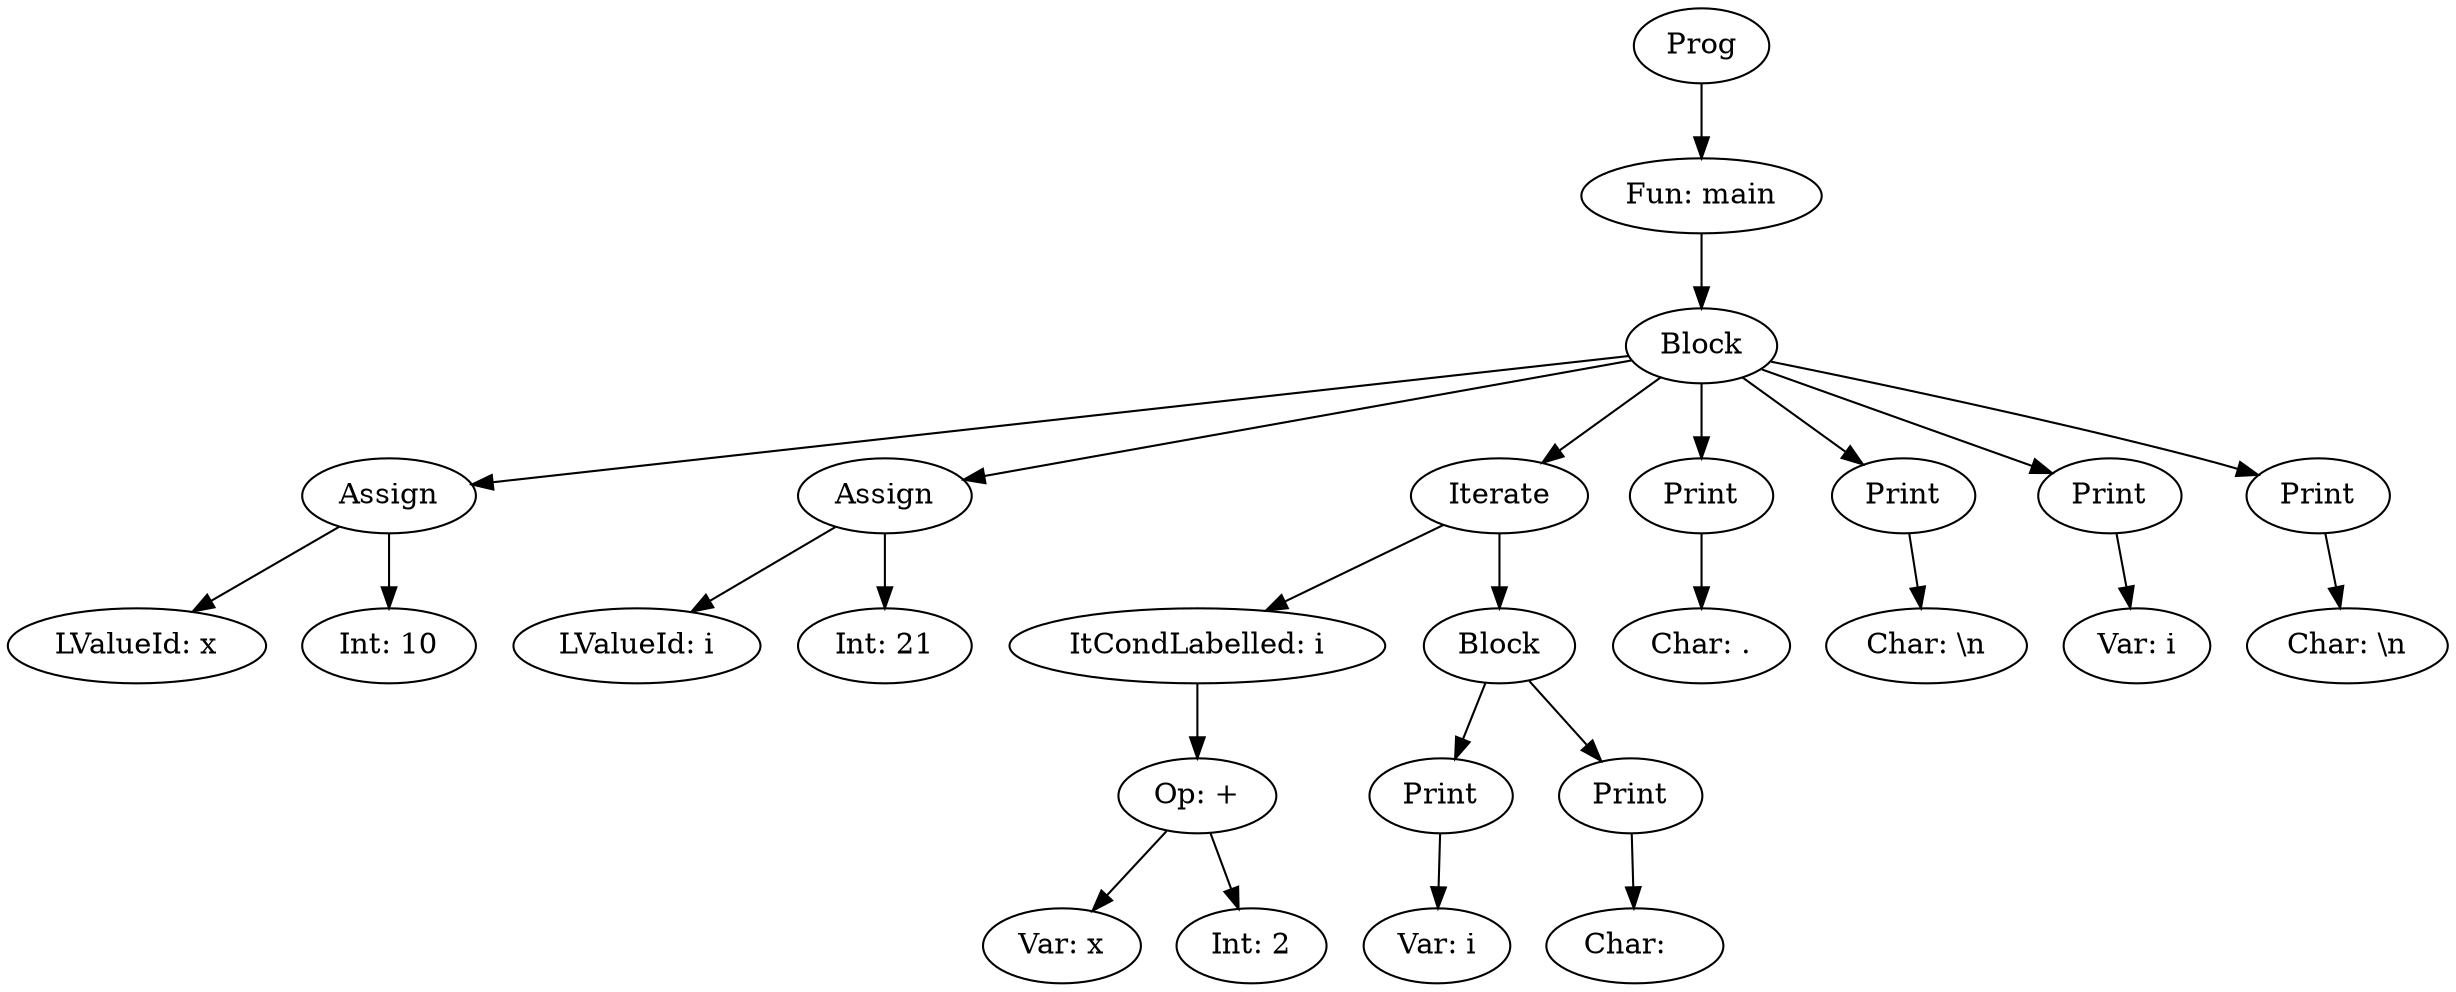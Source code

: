 digraph AST {
"Prog607635164" [label="Prog"];
"Fun792791759" [label="Fun: main"];
"Prog607635164" -> "Fun792791759";
"CmdBlock1191747167" [label="Block"];
"Fun792791759" -> "CmdBlock1191747167";
"CmdAssign1094834071" [label="Assign"];
"CmdBlock1191747167" -> "CmdAssign1094834071";
"LValueId1761061602" [label="LValueId: x"];
"CmdAssign1094834071" -> "LValueId1761061602";
"ExpInt1330106945" [label="Int: 10"];
"CmdAssign1094834071" -> "ExpInt1330106945";
"CmdAssign1279149968" [label="Assign"];
"CmdBlock1191747167" -> "CmdAssign1279149968";
"LValueId59559151" [label="LValueId: i"];
"CmdAssign1279149968" -> "LValueId59559151";
"ExpInt1450821318" [label="Int: 21"];
"CmdAssign1279149968" -> "ExpInt1450821318";
"CmdIterate668849042" [label="Iterate"];
"CmdBlock1191747167" -> "CmdIterate668849042";
"ItCondLabelled434176574" [label="ItCondLabelled: i"];
"CmdIterate668849042" -> "ItCondLabelled434176574";
"ExpBinOp2096057945" [label="Op: +"];
"ItCondLabelled434176574" -> "ExpBinOp2096057945";
"ExpVar1689843956" [label="Var: x"];
"ExpBinOp2096057945" -> "ExpVar1689843956";
"ExpInt766572210" [label="Int: 2"];
"ExpBinOp2096057945" -> "ExpInt766572210";
"CmdBlock1020391880" [label="Block"];
"CmdIterate668849042" -> "CmdBlock1020391880";
"CmdPrint977993101" [label="Print"];
"CmdBlock1020391880" -> "CmdPrint977993101";
"ExpVar429313384" [label="Var: i"];
"CmdPrint977993101" -> "ExpVar429313384";
"CmdPrint859417998" [label="Print"];
"CmdBlock1020391880" -> "CmdPrint859417998";
"ExpChar5592464" [label="Char:  "];
"CmdPrint859417998" -> "ExpChar5592464";
"CmdPrint1830712962" [label="Print"];
"CmdBlock1191747167" -> "CmdPrint1830712962";
"ExpChar1112280004" [label="Char: ."];
"CmdPrint1830712962" -> "ExpChar1112280004";
"CmdPrint1013423070" [label="Print"];
"CmdBlock1191747167" -> "CmdPrint1013423070";
"ExpChar380936215" [label="Char: \\n"];
"CmdPrint1013423070" -> "ExpChar380936215";
"CmdPrint142638629" [label="Print"];
"CmdBlock1191747167" -> "CmdPrint142638629";
"ExpVar707806938" [label="Var: i"];
"CmdPrint142638629" -> "ExpVar707806938";
"CmdPrint705265961" [label="Print"];
"CmdBlock1191747167" -> "CmdPrint705265961";
"ExpChar428746855" [label="Char: \\n"];
"CmdPrint705265961" -> "ExpChar428746855";
}
